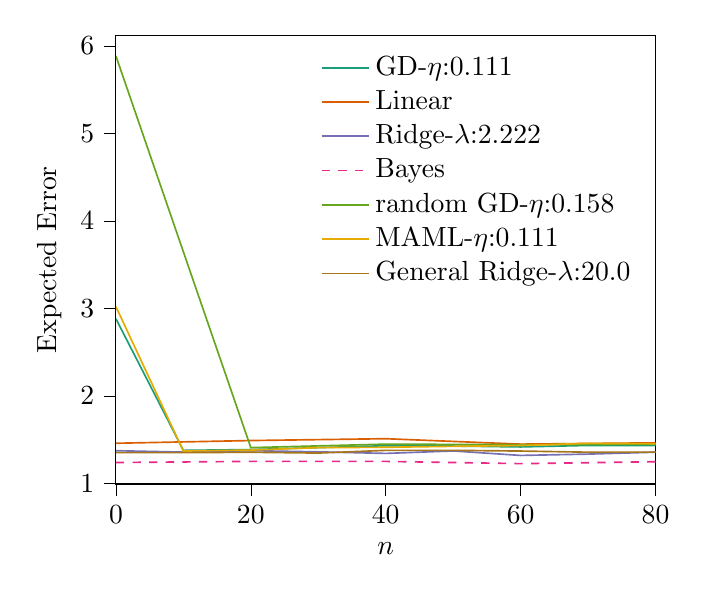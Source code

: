 % This file was created with tikzplotlib v0.10.1.
\begin{tikzpicture}

\definecolor{chocolate217952}{RGB}{217,95,2}
\definecolor{darkcyan27158119}{RGB}{27,158,119}
\definecolor{darkgoldenrod16611829}{RGB}{166,118,29}
\definecolor{darkgray176}{RGB}{176,176,176}
\definecolor{deeppink23141138}{RGB}{231,41,138}
\definecolor{lightslategray117112179}{RGB}{117,112,179}
\definecolor{olivedrab10216630}{RGB}{102,166,30}
\definecolor{orange2301712}{RGB}{230,171,2}

\begin{axis}[
legend cell align={left},
legend style={fill opacity=0.8, draw opacity=1, text opacity=1, draw=none},
tick align=outside,
tick pos=left,
x grid style={darkgray176},
xlabel={\(\displaystyle n\)},
xmin=0, xmax=80,
xtick style={color=black},
y grid style={darkgray176},
ylabel={Expected Error},
ymin=0.996, ymax=6.116,
ytick style={color=black}
]
\addplot [semithick, darkcyan27158119]
table {%
0 2.883
10 1.38
20 1.389
30 1.411
40 1.433
50 1.429
60 1.419
70 1.436
80 1.434
90 1.465
};
\addlegendentry{GD-$\eta$:0.111}
\addplot [semithick, chocolate217952]
table {%
0 1.461
20 1.492
40 1.513
60 1.451
80 1.466
};
\addlegendentry{Linear}
\addplot [semithick, lightslategray117112179]
table {%
0 1.376
10 1.36
20 1.376
30 1.363
40 1.345
50 1.373
60 1.322
70 1.337
80 1.359
90 1.4
};
\addlegendentry{Ridge-$\lambda$:2.222}
\addplot [semithick, deeppink23141138, dashed]
table {%
0 1.241
20 1.254
40 1.254
60 1.228
80 1.25
};
\addlegendentry{Bayes}
\addplot [semithick, olivedrab10216630]
table {%
0 5.884
20 1.411
40 1.451
60 1.445
80 1.449
};
\addlegendentry{random GD-$\eta$:0.158}
\addplot [semithick, orange2301712]
table {%
0 3.021
10 1.372
20 1.383
30 1.411
40 1.415
50 1.426
60 1.435
70 1.46
80 1.456
90 1.455
};
\addlegendentry{MAML-$\eta$:0.111}
\addplot [semithick, darkgoldenrod16611829]
table {%
0 1.354
10 1.354
20 1.358
30 1.349
40 1.38
50 1.38
60 1.372
70 1.359
80 1.36
90 1.356
};
\addlegendentry{General Ridge-$\lambda$:20.0}
\end{axis}

\end{tikzpicture}
